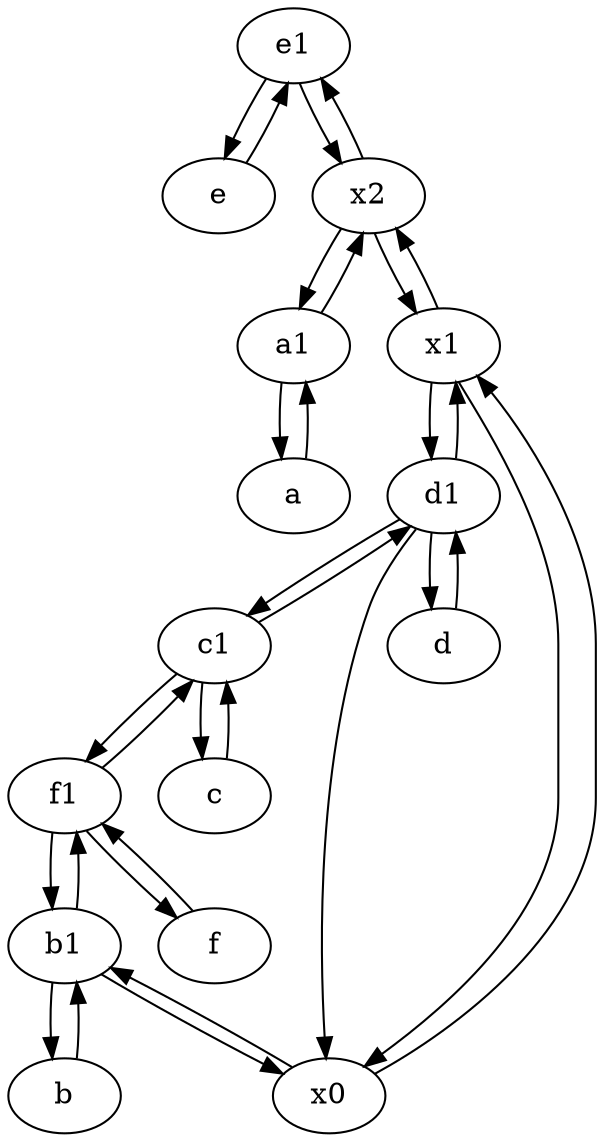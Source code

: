 digraph  {
	e1 [pos="25,45!"];
	b1 [pos="45,20!"];
	a [pos="40,10!"];
	e [pos="30,50!"];
	f1;
	b [pos="50,20!"];
	d1 [pos="25,30!"];
	c1 [pos="30,15!"];
	c [pos="20,10!"];
	x0;
	d [pos="20,30!"];
	a1 [pos="40,15!"];
	x2;
	x1;
	f [pos="15,45!"];
	e1 -> e;
	x1 -> x0;
	f1 -> f;
	b -> b1;
	c1 -> d1;
	x0 -> b1;
	d1 -> d;
	x0 -> x1;
	d -> d1;
	x1 -> x2;
	a1 -> x2;
	c1 -> f1;
	x1 -> d1;
	f -> f1;
	e -> e1;
	d1 -> x0;
	b1 -> x0;
	x2 -> x1;
	x2 -> a1;
	a -> a1;
	c -> c1;
	d1 -> x1;
	d1 -> c1;
	a1 -> a;
	x2 -> e1;
	b1 -> b;
	c1 -> c;
	f1 -> c1;
	f1 -> b1;
	e1 -> x2;
	b1 -> f1;

	}